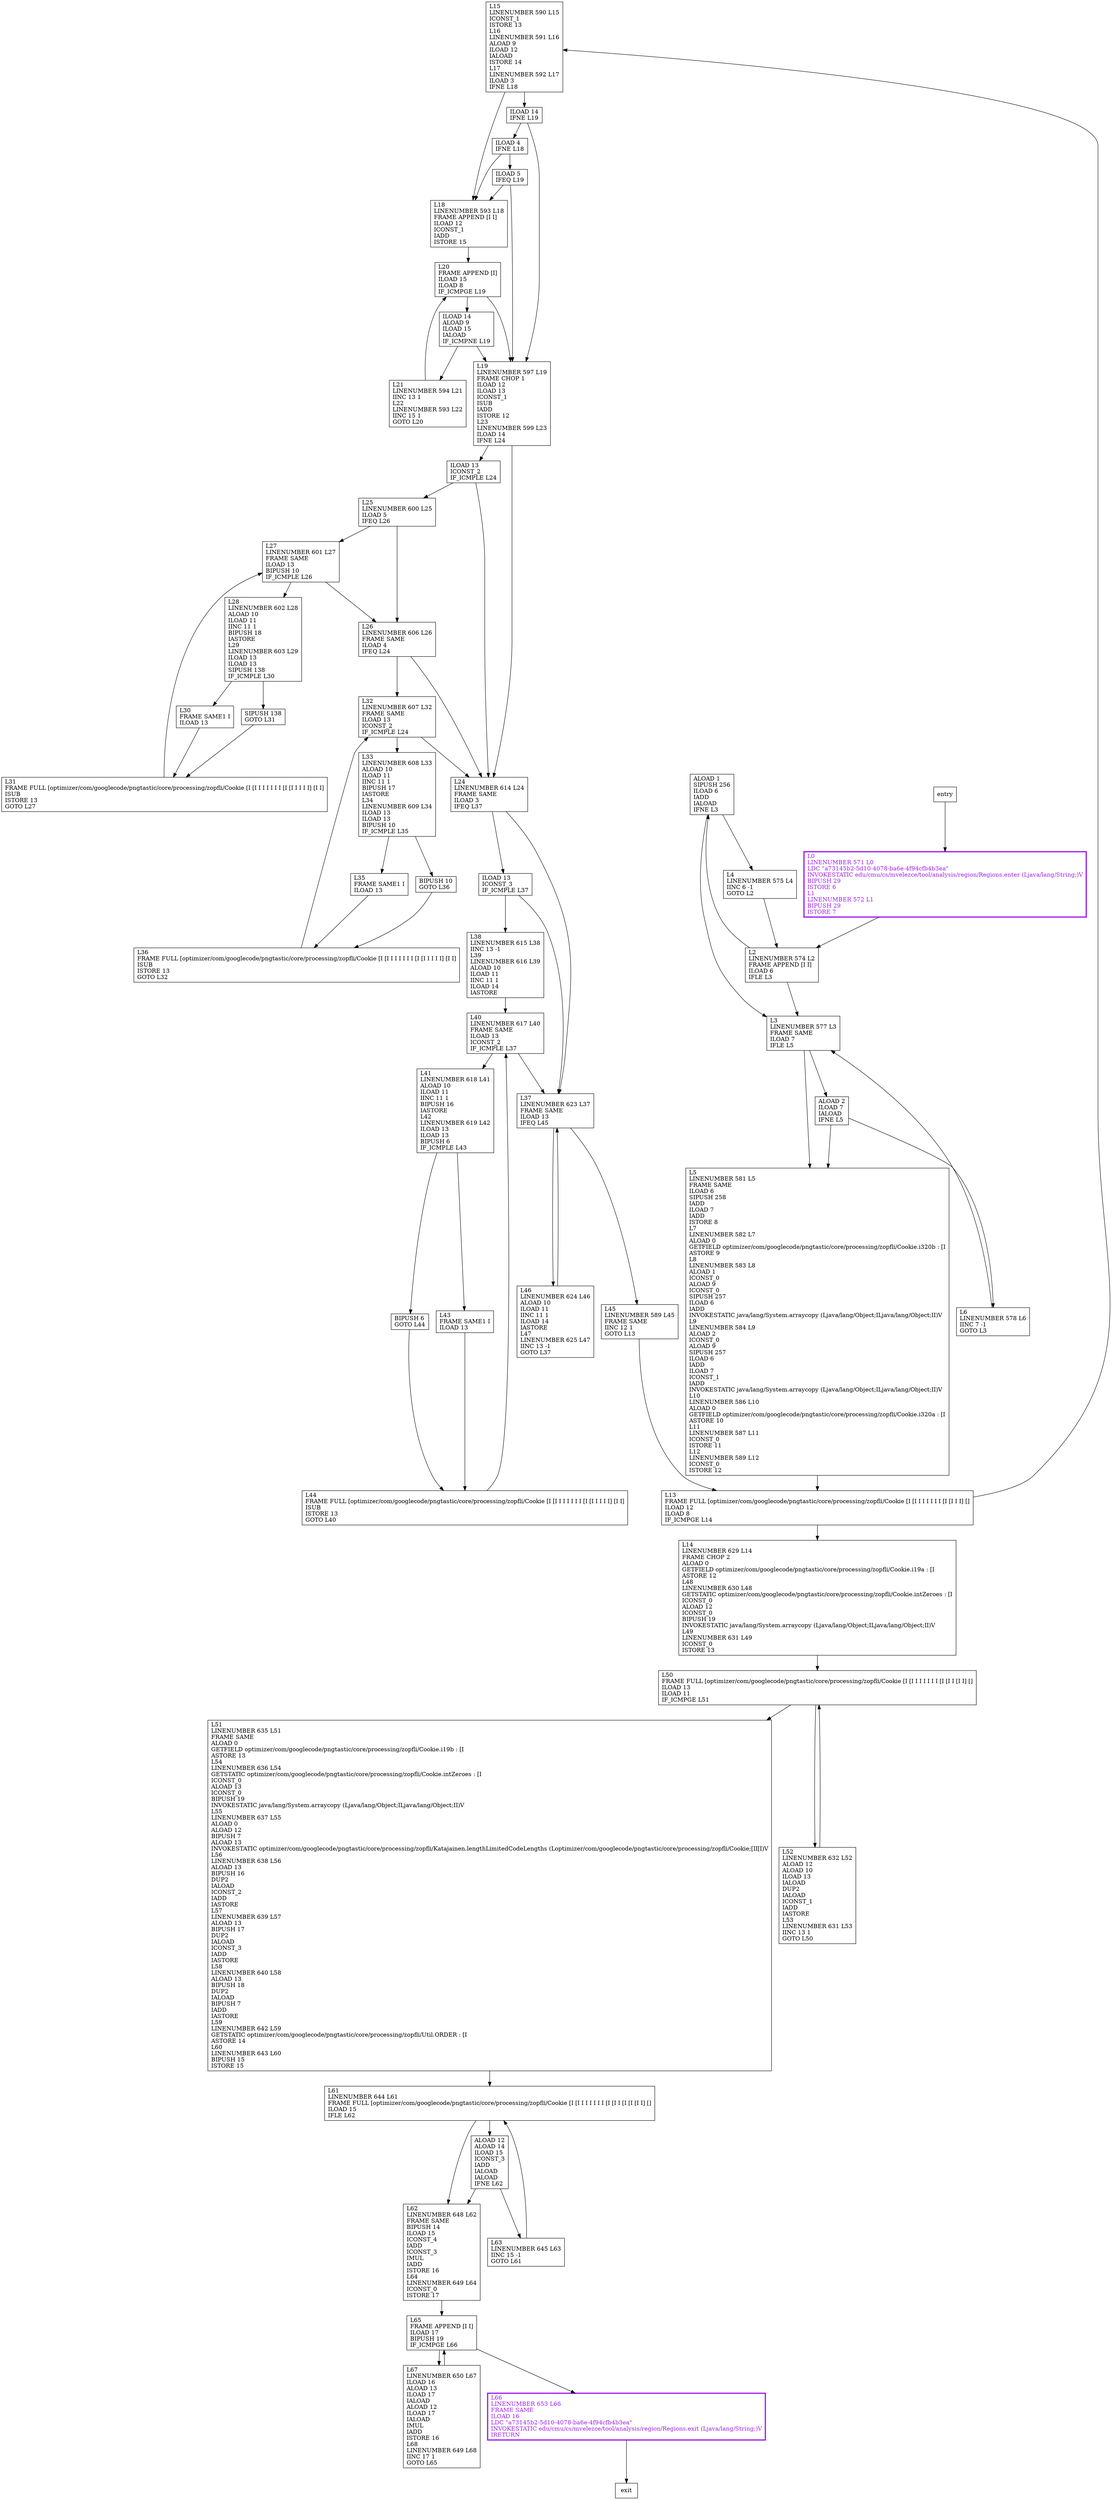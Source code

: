 digraph simulateEncodeTree {
node [shape=record];
1837735393 [label="L15\lLINENUMBER 590 L15\lICONST_1\lISTORE 13\lL16\lLINENUMBER 591 L16\lALOAD 9\lILOAD 12\lIALOAD\lISTORE 14\lL17\lLINENUMBER 592 L17\lILOAD 3\lIFNE L18\l"];
1275499291 [label="L65\lFRAME APPEND [I I]\lILOAD 17\lBIPUSH 19\lIF_ICMPGE L66\l"];
1414875810 [label="L18\lLINENUMBER 593 L18\lFRAME APPEND [I I]\lILOAD 12\lICONST_1\lIADD\lISTORE 15\l"];
1185885450 [label="L19\lLINENUMBER 597 L19\lFRAME CHOP 1\lILOAD 12\lILOAD 13\lICONST_1\lISUB\lIADD\lISTORE 12\lL23\lLINENUMBER 599 L23\lILOAD 14\lIFNE L24\l"];
35073885 [label="L26\lLINENUMBER 606 L26\lFRAME SAME\lILOAD 4\lIFEQ L24\l"];
264488296 [label="L44\lFRAME FULL [optimizer/com/googlecode/pngtastic/core/processing/zopfli/Cookie [I [I I I I I I I [I [I I I I I] [I I]\lISUB\lISTORE 13\lGOTO L40\l"];
1332133484 [label="ILOAD 13\lICONST_3\lIF_ICMPLE L37\l"];
1287917617 [label="L61\lLINENUMBER 644 L61\lFRAME FULL [optimizer/com/googlecode/pngtastic/core/processing/zopfli/Cookie [I [I I I I I I I [I [I I [I [I [I I] []\lILOAD 15\lIFLE L62\l"];
409308590 [label="L32\lLINENUMBER 607 L32\lFRAME SAME\lILOAD 13\lICONST_2\lIF_ICMPLE L24\l"];
1785905436 [label="L62\lLINENUMBER 648 L62\lFRAME SAME\lBIPUSH 14\lILOAD 15\lICONST_4\lIADD\lICONST_3\lIMUL\lIADD\lISTORE 16\lL64\lLINENUMBER 649 L64\lICONST_0\lISTORE 17\l"];
1640247413 [label="L14\lLINENUMBER 629 L14\lFRAME CHOP 2\lALOAD 0\lGETFIELD optimizer/com/googlecode/pngtastic/core/processing/zopfli/Cookie.i19a : [I\lASTORE 12\lL48\lLINENUMBER 630 L48\lGETSTATIC optimizer/com/googlecode/pngtastic/core/processing/zopfli/Cookie.intZeroes : [I\lICONST_0\lALOAD 12\lICONST_0\lBIPUSH 19\lINVOKESTATIC java/lang/System.arraycopy (Ljava/lang/Object;ILjava/lang/Object;II)V\lL49\lLINENUMBER 631 L49\lICONST_0\lISTORE 13\l"];
272859212 [label="L5\lLINENUMBER 581 L5\lFRAME SAME\lILOAD 6\lSIPUSH 258\lIADD\lILOAD 7\lIADD\lISTORE 8\lL7\lLINENUMBER 582 L7\lALOAD 0\lGETFIELD optimizer/com/googlecode/pngtastic/core/processing/zopfli/Cookie.i320b : [I\lASTORE 9\lL8\lLINENUMBER 583 L8\lALOAD 1\lICONST_0\lALOAD 9\lICONST_0\lSIPUSH 257\lILOAD 6\lIADD\lINVOKESTATIC java/lang/System.arraycopy (Ljava/lang/Object;ILjava/lang/Object;II)V\lL9\lLINENUMBER 584 L9\lALOAD 2\lICONST_0\lALOAD 9\lSIPUSH 257\lILOAD 6\lIADD\lILOAD 7\lICONST_1\lIADD\lINVOKESTATIC java/lang/System.arraycopy (Ljava/lang/Object;ILjava/lang/Object;II)V\lL10\lLINENUMBER 586 L10\lALOAD 0\lGETFIELD optimizer/com/googlecode/pngtastic/core/processing/zopfli/Cookie.i320a : [I\lASTORE 10\lL11\lLINENUMBER 587 L11\lICONST_0\lISTORE 11\lL12\lLINENUMBER 589 L12\lICONST_0\lISTORE 12\l"];
430666798 [label="L31\lFRAME FULL [optimizer/com/googlecode/pngtastic/core/processing/zopfli/Cookie [I [I I I I I I I [I [I I I I I] [I I]\lISUB\lISTORE 13\lGOTO L27\l"];
11144439 [label="L45\lLINENUMBER 589 L45\lFRAME SAME\lIINC 12 1\lGOTO L13\l"];
874852417 [label="L50\lFRAME FULL [optimizer/com/googlecode/pngtastic/core/processing/zopfli/Cookie [I [I I I I I I I [I [I I [I I] []\lILOAD 13\lILOAD 11\lIF_ICMPGE L51\l"];
1413651097 [label="BIPUSH 10\lGOTO L36\l"];
197190171 [label="L4\lLINENUMBER 575 L4\lIINC 6 -1\lGOTO L2\l"];
1800723954 [label="L24\lLINENUMBER 614 L24\lFRAME SAME\lILOAD 3\lIFEQ L37\l"];
1769399919 [label="L67\lLINENUMBER 650 L67\lILOAD 16\lALOAD 13\lILOAD 17\lIALOAD\lALOAD 12\lILOAD 17\lIALOAD\lIMUL\lIADD\lISTORE 16\lL68\lLINENUMBER 649 L68\lIINC 17 1\lGOTO L65\l"];
1874614921 [label="L3\lLINENUMBER 577 L3\lFRAME SAME\lILOAD 7\lIFLE L5\l"];
697187353 [label="L40\lLINENUMBER 617 L40\lFRAME SAME\lILOAD 13\lICONST_2\lIF_ICMPLE L37\l"];
943511223 [label="L13\lFRAME FULL [optimizer/com/googlecode/pngtastic/core/processing/zopfli/Cookie [I [I I I I I I I [I [I I I] []\lILOAD 12\lILOAD 8\lIF_ICMPGE L14\l"];
1489406543 [label="SIPUSH 138\lGOTO L31\l"];
263217995 [label="L38\lLINENUMBER 615 L38\lIINC 13 -1\lL39\lLINENUMBER 616 L39\lALOAD 10\lILOAD 11\lIINC 11 1\lILOAD 14\lIASTORE\l"];
2030698727 [label="L43\lFRAME SAME1 I\lILOAD 13\l"];
1492048076 [label="ILOAD 14\lALOAD 9\lILOAD 15\lIALOAD\lIF_ICMPNE L19\l"];
1163022572 [label="ILOAD 13\lICONST_2\lIF_ICMPLE L24\l"];
1662008503 [label="L30\lFRAME SAME1 I\lILOAD 13\l"];
1181398625 [label="L20\lFRAME APPEND [I]\lILOAD 15\lILOAD 8\lIF_ICMPGE L19\l"];
1266890135 [label="L6\lLINENUMBER 578 L6\lIINC 7 -1\lGOTO L3\l"];
299715257 [label="L25\lLINENUMBER 600 L25\lILOAD 5\lIFEQ L26\l"];
1611287389 [label="L51\lLINENUMBER 635 L51\lFRAME SAME\lALOAD 0\lGETFIELD optimizer/com/googlecode/pngtastic/core/processing/zopfli/Cookie.i19b : [I\lASTORE 13\lL54\lLINENUMBER 636 L54\lGETSTATIC optimizer/com/googlecode/pngtastic/core/processing/zopfli/Cookie.intZeroes : [I\lICONST_0\lALOAD 13\lICONST_0\lBIPUSH 19\lINVOKESTATIC java/lang/System.arraycopy (Ljava/lang/Object;ILjava/lang/Object;II)V\lL55\lLINENUMBER 637 L55\lALOAD 0\lALOAD 12\lBIPUSH 7\lALOAD 13\lINVOKESTATIC optimizer/com/googlecode/pngtastic/core/processing/zopfli/Katajainen.lengthLimitedCodeLengths (Loptimizer/com/googlecode/pngtastic/core/processing/zopfli/Cookie;[II[I)V\lL56\lLINENUMBER 638 L56\lALOAD 13\lBIPUSH 16\lDUP2\lIALOAD\lICONST_2\lIADD\lIASTORE\lL57\lLINENUMBER 639 L57\lALOAD 13\lBIPUSH 17\lDUP2\lIALOAD\lICONST_3\lIADD\lIASTORE\lL58\lLINENUMBER 640 L58\lALOAD 13\lBIPUSH 18\lDUP2\lIALOAD\lBIPUSH 7\lIADD\lIASTORE\lL59\lLINENUMBER 642 L59\lGETSTATIC optimizer/com/googlecode/pngtastic/core/processing/zopfli/Util.ORDER : [I\lASTORE 14\lL60\lLINENUMBER 643 L60\lBIPUSH 15\lISTORE 15\l"];
2062745489 [label="L33\lLINENUMBER 608 L33\lALOAD 10\lILOAD 11\lIINC 11 1\lBIPUSH 17\lIASTORE\lL34\lLINENUMBER 609 L34\lILOAD 13\lILOAD 13\lBIPUSH 10\lIF_ICMPLE L35\l"];
692432498 [label="L46\lLINENUMBER 624 L46\lALOAD 10\lILOAD 11\lIINC 11 1\lILOAD 14\lIASTORE\lL47\lLINENUMBER 625 L47\lIINC 13 -1\lGOTO L37\l"];
477582218 [label="L41\lLINENUMBER 618 L41\lALOAD 10\lILOAD 11\lIINC 11 1\lBIPUSH 16\lIASTORE\lL42\lLINENUMBER 619 L42\lILOAD 13\lILOAD 13\lBIPUSH 6\lIF_ICMPLE L43\l"];
228397227 [label="L37\lLINENUMBER 623 L37\lFRAME SAME\lILOAD 13\lIFEQ L45\l"];
56968308 [label="BIPUSH 6\lGOTO L44\l"];
815218207 [label="L52\lLINENUMBER 632 L52\lALOAD 12\lALOAD 10\lILOAD 13\lIALOAD\lDUP2\lIALOAD\lICONST_1\lIADD\lIASTORE\lL53\lLINENUMBER 631 L53\lIINC 13 1\lGOTO L50\l"];
1743312555 [label="ILOAD 4\lIFNE L18\l"];
111735346 [label="ILOAD 14\lIFNE L19\l"];
1375638903 [label="L63\lLINENUMBER 645 L63\lIINC 15 -1\lGOTO L61\l"];
1729522086 [label="L21\lLINENUMBER 594 L21\lIINC 13 1\lL22\lLINENUMBER 593 L22\lIINC 15 1\lGOTO L20\l"];
1477459884 [label="ALOAD 12\lALOAD 14\lILOAD 15\lICONST_3\lIADD\lIALOAD\lIALOAD\lIFNE L62\l"];
429293742 [label="ILOAD 5\lIFEQ L19\l"];
788473495 [label="ALOAD 1\lSIPUSH 256\lILOAD 6\lIADD\lIALOAD\lIFNE L3\l"];
369792626 [label="L35\lFRAME SAME1 I\lILOAD 13\l"];
1618896194 [label="L36\lFRAME FULL [optimizer/com/googlecode/pngtastic/core/processing/zopfli/Cookie [I [I I I I I I I [I [I I I I I] [I I]\lISUB\lISTORE 13\lGOTO L32\l"];
1205851981 [label="ALOAD 2\lILOAD 7\lIALOAD\lIFNE L5\l"];
409154944 [label="L28\lLINENUMBER 602 L28\lALOAD 10\lILOAD 11\lIINC 11 1\lBIPUSH 18\lIASTORE\lL29\lLINENUMBER 603 L29\lILOAD 13\lILOAD 13\lSIPUSH 138\lIF_ICMPLE L30\l"];
497477987 [label="L2\lLINENUMBER 574 L2\lFRAME APPEND [I I]\lILOAD 6\lIFLE L3\l"];
809648788 [label="L66\lLINENUMBER 653 L66\lFRAME SAME\lILOAD 16\lLDC \"a73145b2-5d10-4078-ba6e-4f94cfb4b3ea\"\lINVOKESTATIC edu/cmu/cs/mvelezce/tool/analysis/region/Regions.exit (Ljava/lang/String;)V\lIRETURN\l"];
262355562 [label="L0\lLINENUMBER 571 L0\lLDC \"a73145b2-5d10-4078-ba6e-4f94cfb4b3ea\"\lINVOKESTATIC edu/cmu/cs/mvelezce/tool/analysis/region/Regions.enter (Ljava/lang/String;)V\lBIPUSH 29\lISTORE 6\lL1\lLINENUMBER 572 L1\lBIPUSH 29\lISTORE 7\l"];
1340201376 [label="L27\lLINENUMBER 601 L27\lFRAME SAME\lILOAD 13\lBIPUSH 10\lIF_ICMPLE L26\l"];
entry;
exit;
1837735393 -> 1414875810;
1837735393 -> 111735346;
1275499291 -> 1769399919;
1275499291 -> 809648788;
1414875810 -> 1181398625;
1185885450 -> 1163022572;
1185885450 -> 1800723954;
35073885 -> 409308590;
35073885 -> 1800723954;
264488296 -> 697187353;
1332133484 -> 263217995;
1332133484 -> 228397227;
1287917617 -> 1477459884;
1287917617 -> 1785905436;
409308590 -> 2062745489;
409308590 -> 1800723954;
1785905436 -> 1275499291;
1640247413 -> 874852417;
272859212 -> 943511223;
430666798 -> 1340201376;
11144439 -> 943511223;
874852417 -> 1611287389;
874852417 -> 815218207;
1413651097 -> 1618896194;
197190171 -> 497477987;
1800723954 -> 228397227;
1800723954 -> 1332133484;
1769399919 -> 1275499291;
1874614921 -> 1205851981;
1874614921 -> 272859212;
697187353 -> 477582218;
697187353 -> 228397227;
943511223 -> 1837735393;
943511223 -> 1640247413;
1489406543 -> 430666798;
entry -> 262355562;
263217995 -> 697187353;
2030698727 -> 264488296;
1492048076 -> 1185885450;
1492048076 -> 1729522086;
1163022572 -> 299715257;
1163022572 -> 1800723954;
1662008503 -> 430666798;
1181398625 -> 1185885450;
1181398625 -> 1492048076;
1266890135 -> 1874614921;
299715257 -> 35073885;
299715257 -> 1340201376;
1611287389 -> 1287917617;
2062745489 -> 1413651097;
2062745489 -> 369792626;
692432498 -> 228397227;
477582218 -> 2030698727;
477582218 -> 56968308;
228397227 -> 692432498;
228397227 -> 11144439;
56968308 -> 264488296;
815218207 -> 874852417;
1743312555 -> 1414875810;
1743312555 -> 429293742;
111735346 -> 1185885450;
111735346 -> 1743312555;
1375638903 -> 1287917617;
1729522086 -> 1181398625;
1477459884 -> 1375638903;
1477459884 -> 1785905436;
429293742 -> 1414875810;
429293742 -> 1185885450;
788473495 -> 197190171;
788473495 -> 1874614921;
369792626 -> 1618896194;
1618896194 -> 409308590;
1205851981 -> 1266890135;
1205851981 -> 272859212;
409154944 -> 1662008503;
409154944 -> 1489406543;
497477987 -> 788473495;
497477987 -> 1874614921;
809648788 -> exit;
262355562 -> 497477987;
1340201376 -> 409154944;
1340201376 -> 35073885;
262355562[fontcolor="purple", penwidth=3, color="purple"];
809648788[fontcolor="purple", penwidth=3, color="purple"];
}
